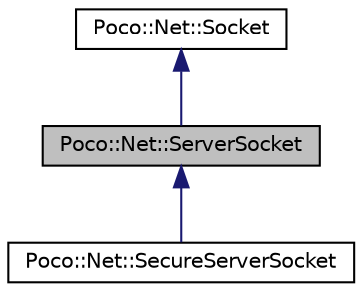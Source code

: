 digraph "Poco::Net::ServerSocket"
{
 // LATEX_PDF_SIZE
  edge [fontname="Helvetica",fontsize="10",labelfontname="Helvetica",labelfontsize="10"];
  node [fontname="Helvetica",fontsize="10",shape=record];
  Node1 [label="Poco::Net::ServerSocket",height=0.2,width=0.4,color="black", fillcolor="grey75", style="filled", fontcolor="black",tooltip=" "];
  Node2 -> Node1 [dir="back",color="midnightblue",fontsize="10",style="solid"];
  Node2 [label="Poco::Net::Socket",height=0.2,width=0.4,color="black", fillcolor="white", style="filled",URL="$classPoco_1_1Net_1_1Socket.html",tooltip=" "];
  Node1 -> Node3 [dir="back",color="midnightblue",fontsize="10",style="solid"];
  Node3 [label="Poco::Net::SecureServerSocket",height=0.2,width=0.4,color="black", fillcolor="white", style="filled",URL="$classPoco_1_1Net_1_1SecureServerSocket.html",tooltip="A server socket for secure SSL connections."];
}

